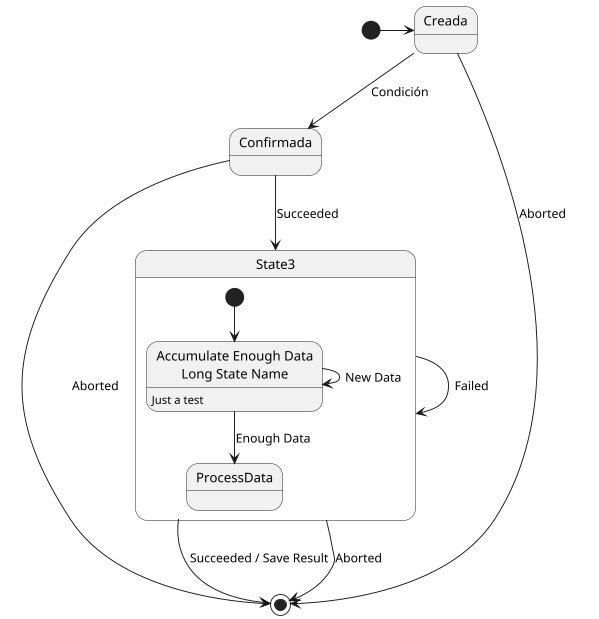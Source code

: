 @startuml Diagramas de Transición de Estados - Solicitud de Vecino
scale 600 width

[*] -> Creada
Creada --> Confirmada : Condición
Creada --> [*] : Aborted
Confirmada --> State3 : Succeeded
Confirmada --> [*] : Aborted
state State3 {
  state "Accumulate Enough Data\nLong State Name" as long1
  long1 : Just a test
  [*] --> long1
  long1 --> long1 : New Data
  long1 --> ProcessData : Enough Data
}
State3 --> State3 : Failed
State3 --> [*] : Succeeded / Save Result
State3 --> [*] : Aborted
 
@enduml
